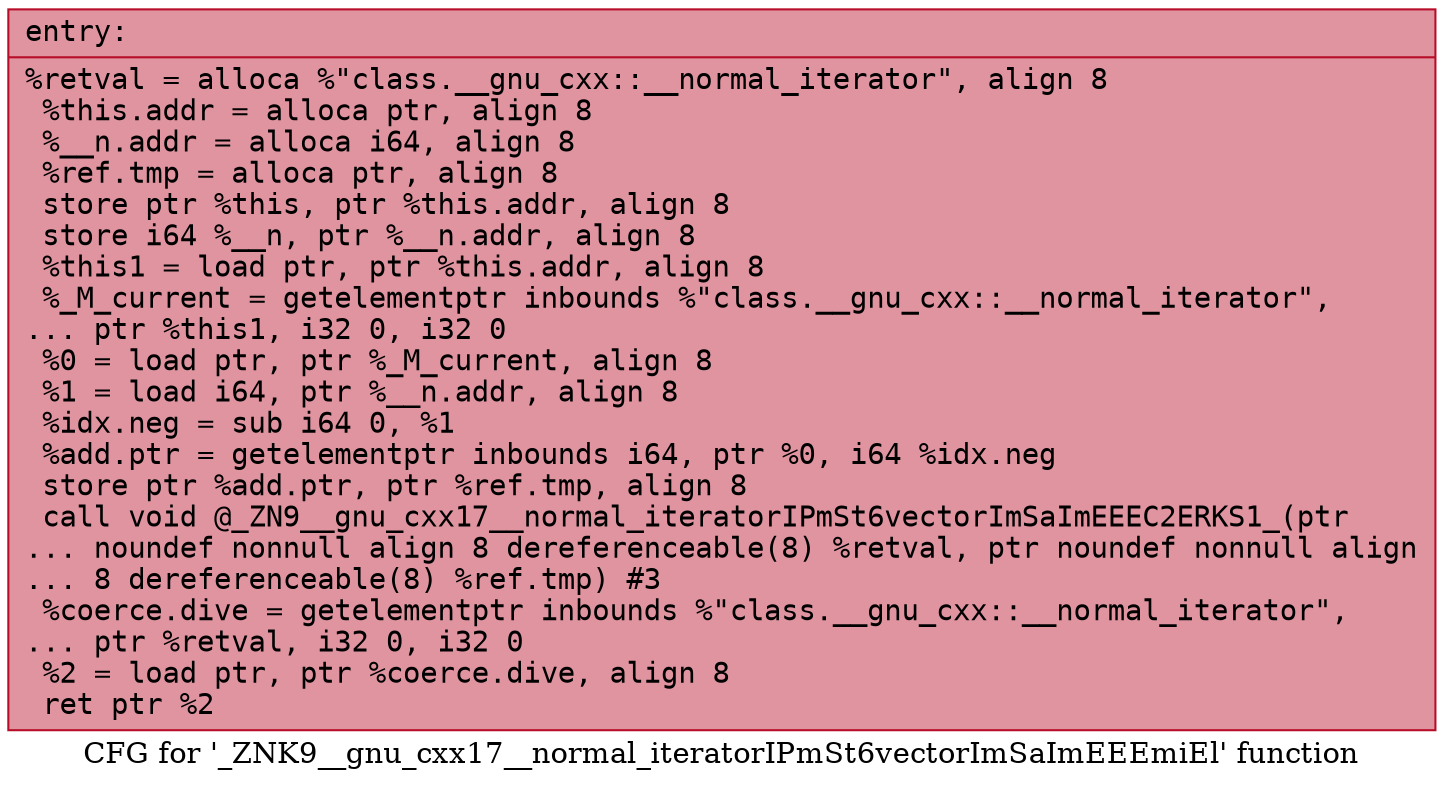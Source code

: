 digraph "CFG for '_ZNK9__gnu_cxx17__normal_iteratorIPmSt6vectorImSaImEEEmiEl' function" {
	label="CFG for '_ZNK9__gnu_cxx17__normal_iteratorIPmSt6vectorImSaImEEEmiEl' function";

	Node0x556c3c840a90 [shape=record,color="#b70d28ff", style=filled, fillcolor="#b70d2870" fontname="Courier",label="{entry:\l|  %retval = alloca %\"class.__gnu_cxx::__normal_iterator\", align 8\l  %this.addr = alloca ptr, align 8\l  %__n.addr = alloca i64, align 8\l  %ref.tmp = alloca ptr, align 8\l  store ptr %this, ptr %this.addr, align 8\l  store i64 %__n, ptr %__n.addr, align 8\l  %this1 = load ptr, ptr %this.addr, align 8\l  %_M_current = getelementptr inbounds %\"class.__gnu_cxx::__normal_iterator\",\l... ptr %this1, i32 0, i32 0\l  %0 = load ptr, ptr %_M_current, align 8\l  %1 = load i64, ptr %__n.addr, align 8\l  %idx.neg = sub i64 0, %1\l  %add.ptr = getelementptr inbounds i64, ptr %0, i64 %idx.neg\l  store ptr %add.ptr, ptr %ref.tmp, align 8\l  call void @_ZN9__gnu_cxx17__normal_iteratorIPmSt6vectorImSaImEEEC2ERKS1_(ptr\l... noundef nonnull align 8 dereferenceable(8) %retval, ptr noundef nonnull align\l... 8 dereferenceable(8) %ref.tmp) #3\l  %coerce.dive = getelementptr inbounds %\"class.__gnu_cxx::__normal_iterator\",\l... ptr %retval, i32 0, i32 0\l  %2 = load ptr, ptr %coerce.dive, align 8\l  ret ptr %2\l}"];
}
